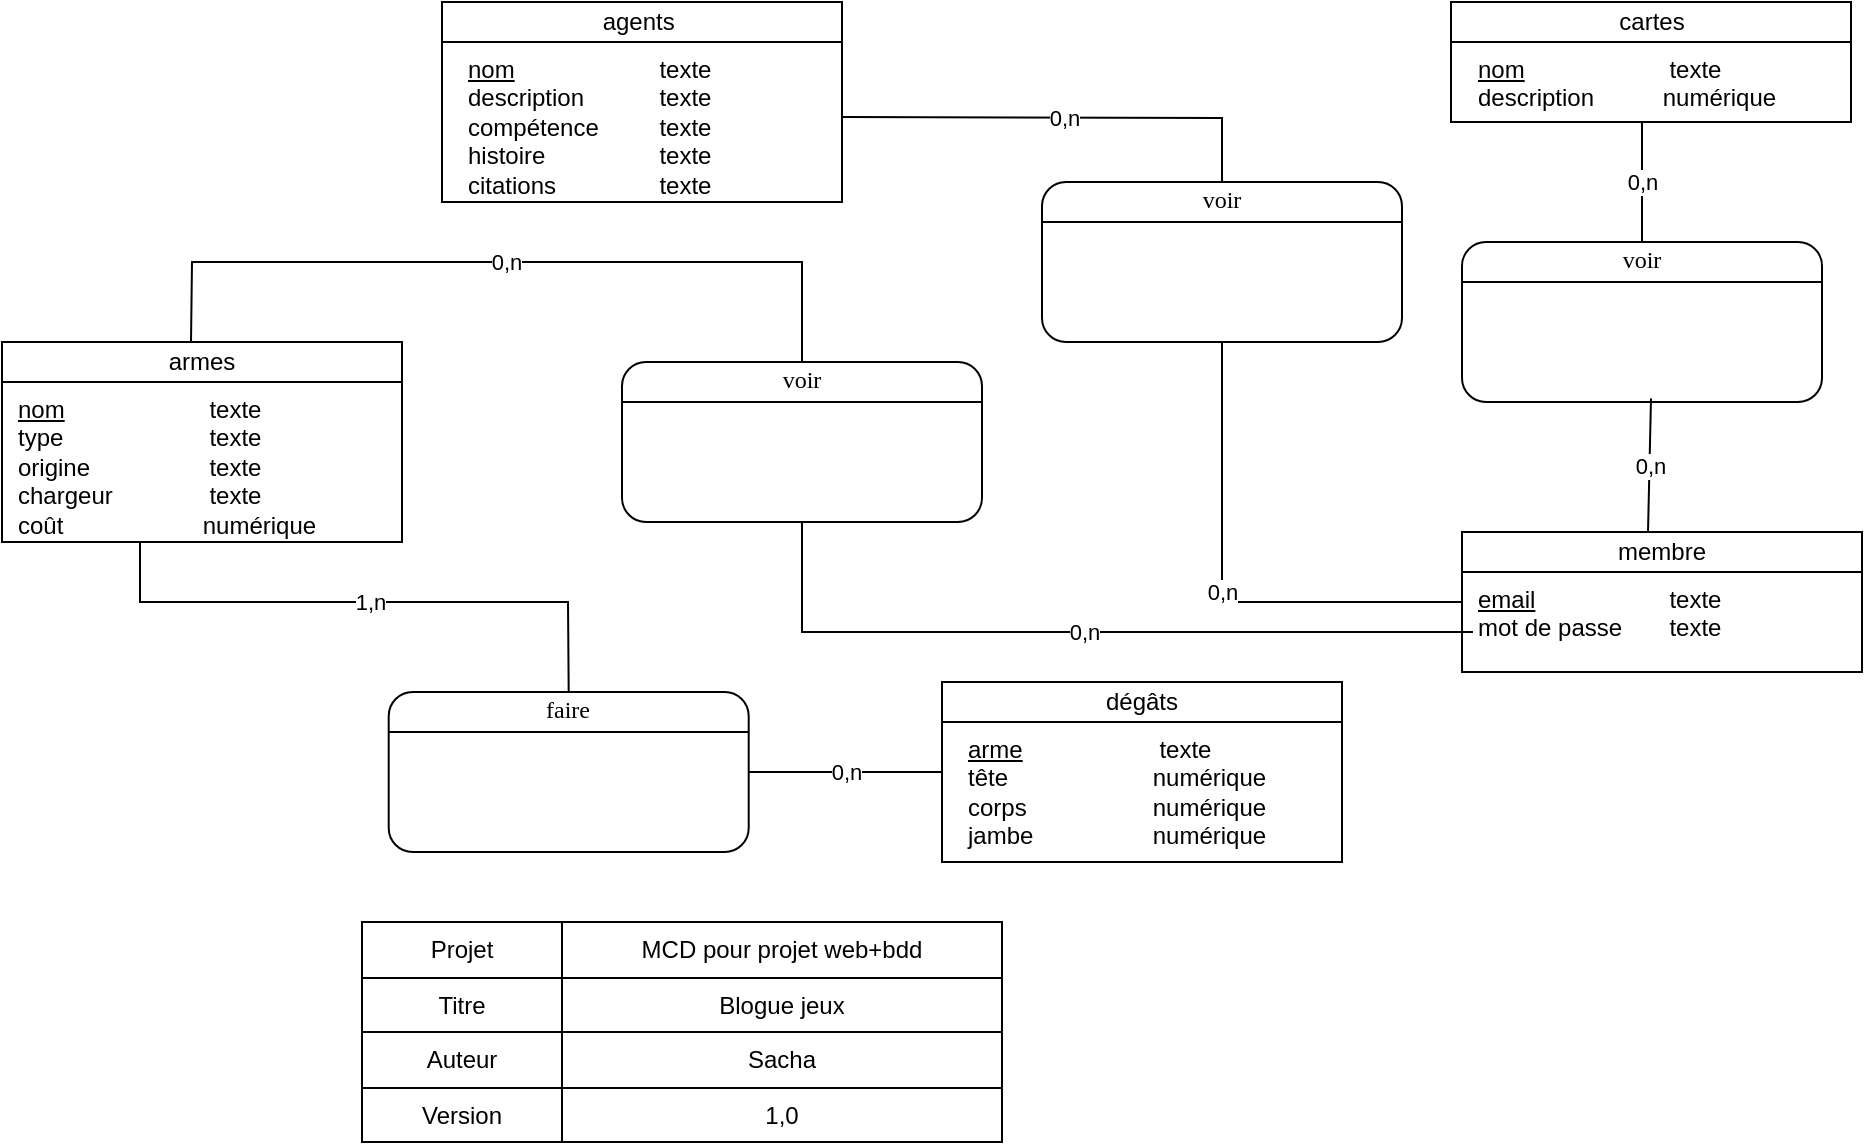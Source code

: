 <mxfile version="21.2.1" type="device">
  <diagram name="Page-1" id="i-YioCjFlm8NZLpOkcIJ">
    <mxGraphModel dx="1806" dy="502" grid="1" gridSize="10" guides="1" tooltips="1" connect="1" arrows="1" fold="1" page="1" pageScale="1" pageWidth="827" pageHeight="1169" math="0" shadow="0">
      <root>
        <mxCell id="0" />
        <mxCell id="1" parent="0" />
        <mxCell id="o52KqbpZfKcBIqm1EHPK-1" value="" style="shape=table;html=1;whiteSpace=wrap;startSize=0;container=1;collapsible=0;childLayout=tableLayout;" parent="1" vertex="1">
          <mxGeometry x="50" y="530" width="320" height="110" as="geometry" />
        </mxCell>
        <mxCell id="o52KqbpZfKcBIqm1EHPK-2" value="" style="shape=partialRectangle;html=1;whiteSpace=wrap;collapsible=0;dropTarget=0;pointerEvents=0;fillColor=none;top=0;left=0;bottom=0;right=0;points=[[0,0.5],[1,0.5]];portConstraint=eastwest;" parent="o52KqbpZfKcBIqm1EHPK-1" vertex="1">
          <mxGeometry width="320" height="28" as="geometry" />
        </mxCell>
        <mxCell id="o52KqbpZfKcBIqm1EHPK-3" value="Projet" style="shape=partialRectangle;html=1;whiteSpace=wrap;connectable=0;overflow=hidden;fillColor=none;top=0;left=0;bottom=0;right=0;" parent="o52KqbpZfKcBIqm1EHPK-2" vertex="1">
          <mxGeometry width="100" height="28" as="geometry">
            <mxRectangle width="100" height="28" as="alternateBounds" />
          </mxGeometry>
        </mxCell>
        <mxCell id="o52KqbpZfKcBIqm1EHPK-4" value="MCD pour projet web+bdd" style="shape=partialRectangle;html=1;whiteSpace=wrap;connectable=0;overflow=hidden;fillColor=none;top=0;left=0;bottom=0;right=0;" parent="o52KqbpZfKcBIqm1EHPK-2" vertex="1">
          <mxGeometry x="100" width="220" height="28" as="geometry">
            <mxRectangle width="220" height="28" as="alternateBounds" />
          </mxGeometry>
        </mxCell>
        <mxCell id="o52KqbpZfKcBIqm1EHPK-5" value="" style="shape=partialRectangle;html=1;whiteSpace=wrap;collapsible=0;dropTarget=0;pointerEvents=0;fillColor=none;top=0;left=0;bottom=0;right=0;points=[[0,0.5],[1,0.5]];portConstraint=eastwest;" parent="o52KqbpZfKcBIqm1EHPK-1" vertex="1">
          <mxGeometry y="28" width="320" height="27" as="geometry" />
        </mxCell>
        <mxCell id="o52KqbpZfKcBIqm1EHPK-6" value="Titre" style="shape=partialRectangle;html=1;whiteSpace=wrap;connectable=0;overflow=hidden;fillColor=none;top=0;left=0;bottom=0;right=0;" parent="o52KqbpZfKcBIqm1EHPK-5" vertex="1">
          <mxGeometry width="100" height="27" as="geometry">
            <mxRectangle width="100" height="27" as="alternateBounds" />
          </mxGeometry>
        </mxCell>
        <mxCell id="o52KqbpZfKcBIqm1EHPK-7" value="Blogue jeux" style="shape=partialRectangle;html=1;whiteSpace=wrap;connectable=0;overflow=hidden;fillColor=none;top=0;left=0;bottom=0;right=0;" parent="o52KqbpZfKcBIqm1EHPK-5" vertex="1">
          <mxGeometry x="100" width="220" height="27" as="geometry">
            <mxRectangle width="220" height="27" as="alternateBounds" />
          </mxGeometry>
        </mxCell>
        <mxCell id="o52KqbpZfKcBIqm1EHPK-8" value="" style="shape=partialRectangle;html=1;whiteSpace=wrap;collapsible=0;dropTarget=0;pointerEvents=0;fillColor=none;top=0;left=0;bottom=0;right=0;points=[[0,0.5],[1,0.5]];portConstraint=eastwest;" parent="o52KqbpZfKcBIqm1EHPK-1" vertex="1">
          <mxGeometry y="55" width="320" height="28" as="geometry" />
        </mxCell>
        <mxCell id="o52KqbpZfKcBIqm1EHPK-9" value="Auteur" style="shape=partialRectangle;html=1;whiteSpace=wrap;connectable=0;overflow=hidden;fillColor=none;top=0;left=0;bottom=0;right=0;" parent="o52KqbpZfKcBIqm1EHPK-8" vertex="1">
          <mxGeometry width="100" height="28" as="geometry">
            <mxRectangle width="100" height="28" as="alternateBounds" />
          </mxGeometry>
        </mxCell>
        <mxCell id="o52KqbpZfKcBIqm1EHPK-10" value="Sacha" style="shape=partialRectangle;html=1;whiteSpace=wrap;connectable=0;overflow=hidden;fillColor=none;top=0;left=0;bottom=0;right=0;" parent="o52KqbpZfKcBIqm1EHPK-8" vertex="1">
          <mxGeometry x="100" width="220" height="28" as="geometry">
            <mxRectangle width="220" height="28" as="alternateBounds" />
          </mxGeometry>
        </mxCell>
        <mxCell id="o52KqbpZfKcBIqm1EHPK-11" value="" style="shape=partialRectangle;html=1;whiteSpace=wrap;collapsible=0;dropTarget=0;pointerEvents=0;fillColor=none;top=0;left=0;bottom=0;right=0;points=[[0,0.5],[1,0.5]];portConstraint=eastwest;" parent="o52KqbpZfKcBIqm1EHPK-1" vertex="1">
          <mxGeometry y="83" width="320" height="27" as="geometry" />
        </mxCell>
        <mxCell id="o52KqbpZfKcBIqm1EHPK-12" value="Version" style="shape=partialRectangle;html=1;whiteSpace=wrap;connectable=0;overflow=hidden;fillColor=none;top=0;left=0;bottom=0;right=0;" parent="o52KqbpZfKcBIqm1EHPK-11" vertex="1">
          <mxGeometry width="100" height="27" as="geometry">
            <mxRectangle width="100" height="27" as="alternateBounds" />
          </mxGeometry>
        </mxCell>
        <mxCell id="o52KqbpZfKcBIqm1EHPK-13" value="1,0" style="shape=partialRectangle;html=1;whiteSpace=wrap;connectable=0;overflow=hidden;fillColor=none;top=0;left=0;bottom=0;right=0;" parent="o52KqbpZfKcBIqm1EHPK-11" vertex="1">
          <mxGeometry x="100" width="220" height="27" as="geometry">
            <mxRectangle width="220" height="27" as="alternateBounds" />
          </mxGeometry>
        </mxCell>
        <mxCell id="o52KqbpZfKcBIqm1EHPK-27" value="&lt;div style=&quot;box-sizing: border-box ; width: 100% ; padding: 2px&quot;&gt;&lt;br&gt;&lt;/div&gt;" style="verticalAlign=top;align=center;overflow=fill;html=1;rounded=0;shadow=0;comic=0;labelBackgroundColor=none;strokeColor=#000000;strokeWidth=1;fillColor=#ffffff;fontFamily=Verdana;fontSize=12;fontColor=#000000;" parent="1" vertex="1">
          <mxGeometry x="90" y="70" width="200" height="100" as="geometry" />
        </mxCell>
        <mxCell id="o52KqbpZfKcBIqm1EHPK-28" value="agents&amp;nbsp;" style="rounded=0;whiteSpace=wrap;html=1;" parent="1" vertex="1">
          <mxGeometry x="90" y="70" width="200" height="20" as="geometry" />
        </mxCell>
        <mxCell id="o52KqbpZfKcBIqm1EHPK-29" value="&lt;u&gt;nom&lt;br&gt;&lt;/u&gt;description&lt;br&gt;compétence&lt;br&gt;histoire&lt;br&gt;citations" style="text;html=1;strokeColor=none;fillColor=none;align=left;verticalAlign=top;whiteSpace=wrap;rounded=0;" parent="1" vertex="1">
          <mxGeometry x="101" y="90" width="90" height="60" as="geometry" />
        </mxCell>
        <mxCell id="o52KqbpZfKcBIqm1EHPK-30" value="&lt;span style=&quot;white-space: pre&quot;&gt; &lt;span style=&quot;white-space: pre&quot;&gt; &lt;/span&gt;&lt;/span&gt;texte&lt;br&gt;&lt;span style=&quot;white-space: pre&quot;&gt; &lt;span style=&quot;white-space: pre;&quot;&gt; &lt;/span&gt;&lt;/span&gt;texte&lt;br&gt;&lt;span style=&quot;white-space: pre&quot;&gt; &lt;span style=&quot;white-space: pre;&quot;&gt; &lt;/span&gt;&lt;/span&gt;texte&amp;nbsp;&lt;span style=&quot;white-space: pre&quot;&gt; &lt;/span&gt;&lt;br&gt;&lt;span style=&quot;white-space: pre&quot;&gt; &lt;/span&gt;&lt;span style=&quot;white-space: pre&quot;&gt; &lt;/span&gt;texte&lt;br&gt;&lt;span style=&quot;white-space: pre;&quot;&gt; &lt;/span&gt;&lt;span style=&quot;white-space: pre;&quot;&gt; &lt;/span&gt;texte&amp;nbsp;" style="text;html=1;strokeColor=none;fillColor=none;align=left;verticalAlign=top;whiteSpace=wrap;rounded=0;" parent="1" vertex="1">
          <mxGeometry x="190" y="90" width="100" height="50" as="geometry" />
        </mxCell>
        <mxCell id="o52KqbpZfKcBIqm1EHPK-31" value="&lt;div style=&quot;box-sizing: border-box ; width: 100% ; padding: 2px&quot;&gt;&lt;br&gt;&lt;/div&gt;" style="verticalAlign=top;align=center;overflow=fill;html=1;rounded=0;shadow=0;comic=0;labelBackgroundColor=none;strokeColor=#000000;strokeWidth=1;fillColor=#ffffff;fontFamily=Verdana;fontSize=12;fontColor=#000000;" parent="1" vertex="1">
          <mxGeometry x="594.5" y="70" width="200" height="60" as="geometry" />
        </mxCell>
        <mxCell id="o52KqbpZfKcBIqm1EHPK-32" value="cartes" style="rounded=0;whiteSpace=wrap;html=1;" parent="1" vertex="1">
          <mxGeometry x="594.5" y="70" width="200" height="20" as="geometry" />
        </mxCell>
        <mxCell id="o52KqbpZfKcBIqm1EHPK-33" value="&lt;u&gt;nom&lt;/u&gt;&lt;br&gt;description" style="text;html=1;strokeColor=none;fillColor=none;align=left;verticalAlign=top;whiteSpace=wrap;rounded=0;" parent="1" vertex="1">
          <mxGeometry x="605.5" y="90" width="90" height="60" as="geometry" />
        </mxCell>
        <mxCell id="o52KqbpZfKcBIqm1EHPK-34" value="&lt;span style=&quot;white-space: pre&quot;&gt; &lt;span style=&quot;white-space: pre&quot;&gt; &lt;/span&gt;&lt;/span&gt;texte&lt;br&gt;&lt;span style=&quot;white-space: pre&quot;&gt; &lt;/span&gt;numérique&lt;br&gt;&lt;span style=&quot;white-space: pre&quot;&gt; &lt;/span&gt;&lt;span style=&quot;white-space: pre&quot;&gt; &lt;/span&gt;&lt;br&gt;&lt;span style=&quot;white-space: pre&quot;&gt; &lt;/span&gt;&lt;span style=&quot;white-space: pre&quot;&gt; &lt;/span&gt;" style="text;html=1;strokeColor=none;fillColor=none;align=left;verticalAlign=top;whiteSpace=wrap;rounded=0;" parent="1" vertex="1">
          <mxGeometry x="694.5" y="90" width="100" height="50" as="geometry" />
        </mxCell>
        <mxCell id="o52KqbpZfKcBIqm1EHPK-35" value="&lt;div style=&quot;box-sizing: border-box ; width: 100% ; padding: 2px&quot;&gt;&lt;br&gt;&lt;/div&gt;" style="verticalAlign=top;align=center;overflow=fill;html=1;rounded=0;shadow=0;comic=0;labelBackgroundColor=none;strokeColor=#000000;strokeWidth=1;fillColor=#ffffff;fontFamily=Verdana;fontSize=12;fontColor=#000000;" parent="1" vertex="1">
          <mxGeometry x="-130" y="240" width="200" height="100" as="geometry" />
        </mxCell>
        <mxCell id="o52KqbpZfKcBIqm1EHPK-36" value="armes" style="rounded=0;whiteSpace=wrap;html=1;" parent="1" vertex="1">
          <mxGeometry x="-130" y="240" width="200" height="20" as="geometry" />
        </mxCell>
        <mxCell id="o52KqbpZfKcBIqm1EHPK-37" value="&lt;u&gt;nom&lt;/u&gt;&lt;br&gt;type&lt;br&gt;origine&amp;nbsp;&lt;br&gt;chargeur&lt;br&gt;coût" style="text;html=1;strokeColor=none;fillColor=none;align=left;verticalAlign=top;whiteSpace=wrap;rounded=0;" parent="1" vertex="1">
          <mxGeometry x="-124.5" y="260" width="90" height="60" as="geometry" />
        </mxCell>
        <mxCell id="o52KqbpZfKcBIqm1EHPK-38" value="&lt;span style=&quot;white-space: pre&quot;&gt; &lt;span style=&quot;white-space: pre&quot;&gt; &lt;/span&gt;&lt;/span&gt;texte&lt;br&gt;&lt;span style=&quot;white-space: pre&quot;&gt; &lt;span style=&quot;white-space: pre;&quot;&gt; &lt;/span&gt;&lt;/span&gt;texte&lt;br&gt;&lt;span style=&quot;white-space: pre&quot;&gt; &lt;span style=&quot;white-space: pre;&quot;&gt; &lt;/span&gt;&lt;/span&gt;texte&lt;br&gt;&lt;span style=&quot;white-space: pre&quot;&gt; &lt;/span&gt;&lt;span style=&quot;white-space: pre&quot;&gt; &lt;/span&gt;texte&lt;br&gt;&lt;span style=&quot;white-space: pre;&quot;&gt; &lt;/span&gt;numérique" style="text;html=1;strokeColor=none;fillColor=none;align=left;verticalAlign=top;whiteSpace=wrap;rounded=0;" parent="1" vertex="1">
          <mxGeometry x="-35.5" y="260" width="100" height="50" as="geometry" />
        </mxCell>
        <mxCell id="o52KqbpZfKcBIqm1EHPK-39" value="&lt;div style=&quot;box-sizing: border-box ; width: 100% ; padding: 2px&quot;&gt;&lt;br&gt;&lt;/div&gt;" style="verticalAlign=top;align=center;overflow=fill;html=1;rounded=0;shadow=0;comic=0;labelBackgroundColor=none;strokeColor=#000000;strokeWidth=1;fillColor=#ffffff;fontFamily=Verdana;fontSize=12;fontColor=#000000;" parent="1" vertex="1">
          <mxGeometry x="600" y="335" width="200" height="70" as="geometry" />
        </mxCell>
        <mxCell id="o52KqbpZfKcBIqm1EHPK-41" value="&lt;u&gt;email&lt;/u&gt;&lt;br&gt;mot de passe" style="text;html=1;strokeColor=none;fillColor=none;align=left;verticalAlign=top;whiteSpace=wrap;rounded=0;" parent="1" vertex="1">
          <mxGeometry x="605.5" y="355" width="90" height="60" as="geometry" />
        </mxCell>
        <mxCell id="o52KqbpZfKcBIqm1EHPK-42" value="&lt;span style=&quot;white-space: pre&quot;&gt; &lt;span style=&quot;white-space: pre&quot;&gt; &lt;/span&gt;&lt;/span&gt;texte&lt;br&gt;&lt;span style=&quot;white-space: pre&quot;&gt; &lt;span style=&quot;white-space: pre;&quot;&gt; &lt;/span&gt;t&lt;/span&gt;exte&lt;br&gt;&lt;span style=&quot;white-space: pre&quot;&gt; &lt;/span&gt;&lt;span style=&quot;white-space: pre&quot;&gt; &lt;/span&gt;&lt;br&gt;&lt;span style=&quot;white-space: pre&quot;&gt; &lt;/span&gt;&lt;span style=&quot;white-space: pre&quot;&gt; &lt;/span&gt;" style="text;html=1;strokeColor=none;fillColor=none;align=left;verticalAlign=top;whiteSpace=wrap;rounded=0;" parent="1" vertex="1">
          <mxGeometry x="694.5" y="355" width="100" height="50" as="geometry" />
        </mxCell>
        <mxCell id="o52KqbpZfKcBIqm1EHPK-40" value="membre" style="rounded=0;whiteSpace=wrap;html=1;" parent="1" vertex="1">
          <mxGeometry x="600" y="335" width="200" height="20" as="geometry" />
        </mxCell>
        <mxCell id="o52KqbpZfKcBIqm1EHPK-43" value="&lt;div style=&quot;box-sizing: border-box ; width: 100% ; padding: 2px&quot;&gt;&lt;br&gt;&lt;/div&gt;" style="verticalAlign=top;align=center;overflow=fill;html=1;rounded=0;shadow=0;comic=0;labelBackgroundColor=none;strokeColor=#000000;strokeWidth=1;fillColor=#ffffff;fontFamily=Verdana;fontSize=12;fontColor=#000000;" parent="1" vertex="1">
          <mxGeometry x="340" y="410" width="200" height="90" as="geometry" />
        </mxCell>
        <mxCell id="o52KqbpZfKcBIqm1EHPK-44" value="dégâts" style="rounded=0;whiteSpace=wrap;html=1;" parent="1" vertex="1">
          <mxGeometry x="340" y="410" width="200" height="20" as="geometry" />
        </mxCell>
        <mxCell id="o52KqbpZfKcBIqm1EHPK-45" value="&lt;u&gt;arme&lt;br&gt;&lt;/u&gt;tête&lt;br&gt;corps&lt;br&gt;jambe&lt;br&gt;" style="text;html=1;strokeColor=none;fillColor=none;align=left;verticalAlign=top;whiteSpace=wrap;rounded=0;" parent="1" vertex="1">
          <mxGeometry x="351" y="430" width="90" height="60" as="geometry" />
        </mxCell>
        <mxCell id="o52KqbpZfKcBIqm1EHPK-46" value="&lt;span style=&quot;white-space: pre&quot;&gt; &lt;span style=&quot;white-space: pre&quot;&gt; &lt;/span&gt;&lt;/span&gt;texte&lt;br&gt;&lt;span style=&quot;white-space: pre&quot;&gt; &lt;/span&gt;numérique&lt;br&gt;&lt;span style=&quot;white-space: pre&quot;&gt; &lt;/span&gt;numérique&amp;nbsp;&lt;br&gt;&lt;span style=&quot;white-space: pre&quot;&gt; &lt;/span&gt;numérique&amp;nbsp;" style="text;html=1;strokeColor=none;fillColor=none;align=left;verticalAlign=top;whiteSpace=wrap;rounded=0;" parent="1" vertex="1">
          <mxGeometry x="440" y="430" width="100" height="50" as="geometry" />
        </mxCell>
        <mxCell id="o52KqbpZfKcBIqm1EHPK-48" value="&lt;div style=&quot;box-sizing: border-box ; width: 100% ; padding: 2px&quot;&gt;faire&lt;/div&gt;" style="verticalAlign=top;align=center;overflow=fill;html=1;rounded=1;shadow=0;comic=0;labelBackgroundColor=none;strokeColor=#000000;strokeWidth=1;fillColor=#ffffff;fontFamily=Verdana;fontSize=12;fontColor=#000000;" parent="1" vertex="1">
          <mxGeometry x="63.35" y="415" width="180" height="80" as="geometry" />
        </mxCell>
        <mxCell id="o52KqbpZfKcBIqm1EHPK-50" value="" style="endArrow=none;html=1;entryX=1;entryY=0.25;entryDx=0;entryDy=0;exitX=0;exitY=0.25;exitDx=0;exitDy=0;" parent="1" source="o52KqbpZfKcBIqm1EHPK-48" target="o52KqbpZfKcBIqm1EHPK-48" edge="1">
          <mxGeometry width="50" height="50" relative="1" as="geometry">
            <mxPoint x="-48.15" y="575" as="sourcePoint" />
            <mxPoint x="1.85" y="525" as="targetPoint" />
          </mxGeometry>
        </mxCell>
        <mxCell id="o52KqbpZfKcBIqm1EHPK-57" value="1,n" style="endArrow=none;html=1;rounded=0;exitX=0.5;exitY=0;exitDx=0;exitDy=0;entryX=0.345;entryY=1.002;entryDx=0;entryDy=0;entryPerimeter=0;" parent="1" source="o52KqbpZfKcBIqm1EHPK-48" target="o52KqbpZfKcBIqm1EHPK-35" edge="1">
          <mxGeometry width="50" height="50" relative="1" as="geometry">
            <mxPoint x="153.18" y="381.82" as="sourcePoint" />
            <mxPoint x="-40" y="380" as="targetPoint" />
            <Array as="points">
              <mxPoint x="153" y="370" />
              <mxPoint x="-61" y="370" />
            </Array>
          </mxGeometry>
        </mxCell>
        <mxCell id="o52KqbpZfKcBIqm1EHPK-58" value="0,n" style="endArrow=none;html=1;rounded=0;entryX=0;entryY=0.5;entryDx=0;entryDy=0;exitX=1;exitY=0.5;exitDx=0;exitDy=0;" parent="1" source="o52KqbpZfKcBIqm1EHPK-48" target="o52KqbpZfKcBIqm1EHPK-43" edge="1">
          <mxGeometry width="50" height="50" relative="1" as="geometry">
            <mxPoint x="250" y="460" as="sourcePoint" />
            <mxPoint x="380" y="440" as="targetPoint" />
          </mxGeometry>
        </mxCell>
        <mxCell id="o52KqbpZfKcBIqm1EHPK-59" value="&lt;div style=&quot;box-sizing: border-box ; width: 100% ; padding: 2px&quot;&gt;voir&lt;/div&gt;" style="verticalAlign=top;align=center;overflow=fill;html=1;rounded=1;shadow=0;comic=0;labelBackgroundColor=none;strokeColor=#000000;strokeWidth=1;fillColor=#ffffff;fontFamily=Verdana;fontSize=12;fontColor=#000000;" parent="1" vertex="1">
          <mxGeometry x="600" y="190" width="180" height="80" as="geometry" />
        </mxCell>
        <mxCell id="o52KqbpZfKcBIqm1EHPK-60" value="" style="endArrow=none;html=1;entryX=1;entryY=0.25;entryDx=0;entryDy=0;exitX=0;exitY=0.25;exitDx=0;exitDy=0;" parent="1" source="o52KqbpZfKcBIqm1EHPK-59" target="o52KqbpZfKcBIqm1EHPK-59" edge="1">
          <mxGeometry width="50" height="50" relative="1" as="geometry">
            <mxPoint x="81.85" y="605" as="sourcePoint" />
            <mxPoint x="131.85" y="555" as="targetPoint" />
          </mxGeometry>
        </mxCell>
        <mxCell id="o52KqbpZfKcBIqm1EHPK-61" value="0,n" style="endArrow=none;html=1;rounded=0;exitX=0.465;exitY=0.016;exitDx=0;exitDy=0;exitPerimeter=0;" parent="1" source="o52KqbpZfKcBIqm1EHPK-40" edge="1">
          <mxGeometry width="50" height="50" relative="1" as="geometry">
            <mxPoint x="644.5" y="318.18" as="sourcePoint" />
            <mxPoint x="694.5" y="268.18" as="targetPoint" />
          </mxGeometry>
        </mxCell>
        <mxCell id="o52KqbpZfKcBIqm1EHPK-64" value="0,n" style="endArrow=none;html=1;rounded=0;" parent="1" source="o52KqbpZfKcBIqm1EHPK-59" edge="1">
          <mxGeometry width="50" height="50" relative="1" as="geometry">
            <mxPoint x="650" y="180" as="sourcePoint" />
            <mxPoint x="690" y="130" as="targetPoint" />
          </mxGeometry>
        </mxCell>
        <mxCell id="o52KqbpZfKcBIqm1EHPK-67" value="&lt;div style=&quot;box-sizing: border-box ; width: 100% ; padding: 2px&quot;&gt;voir&lt;/div&gt;" style="verticalAlign=top;align=center;overflow=fill;html=1;rounded=1;shadow=0;comic=0;labelBackgroundColor=none;strokeColor=#000000;strokeWidth=1;fillColor=#ffffff;fontFamily=Verdana;fontSize=12;fontColor=#000000;" parent="1" vertex="1">
          <mxGeometry x="390" y="160" width="180" height="80" as="geometry" />
        </mxCell>
        <mxCell id="o52KqbpZfKcBIqm1EHPK-68" value="" style="endArrow=none;html=1;entryX=1;entryY=0.25;entryDx=0;entryDy=0;exitX=0;exitY=0.25;exitDx=0;exitDy=0;" parent="1" source="o52KqbpZfKcBIqm1EHPK-67" target="o52KqbpZfKcBIqm1EHPK-67" edge="1">
          <mxGeometry width="50" height="50" relative="1" as="geometry">
            <mxPoint x="-178.15" y="615" as="sourcePoint" />
            <mxPoint x="-128.15" y="565" as="targetPoint" />
          </mxGeometry>
        </mxCell>
        <mxCell id="o52KqbpZfKcBIqm1EHPK-69" value="0,n" style="endArrow=none;html=1;rounded=0;exitX=0.5;exitY=1;exitDx=0;exitDy=0;" parent="1" source="o52KqbpZfKcBIqm1EHPK-67" edge="1">
          <mxGeometry width="50" height="50" relative="1" as="geometry">
            <mxPoint x="550" y="420" as="sourcePoint" />
            <mxPoint x="600" y="370" as="targetPoint" />
            <Array as="points">
              <mxPoint x="480" y="370" />
            </Array>
          </mxGeometry>
        </mxCell>
        <mxCell id="o52KqbpZfKcBIqm1EHPK-70" value="0,n" style="endArrow=none;html=1;rounded=0;entryX=1;entryY=0.75;entryDx=0;entryDy=0;exitX=0.5;exitY=0;exitDx=0;exitDy=0;" parent="1" source="o52KqbpZfKcBIqm1EHPK-67" target="o52KqbpZfKcBIqm1EHPK-30" edge="1">
          <mxGeometry width="50" height="50" relative="1" as="geometry">
            <mxPoint x="430" y="200" as="sourcePoint" />
            <mxPoint x="480" y="150" as="targetPoint" />
            <Array as="points">
              <mxPoint x="480" y="128" />
            </Array>
          </mxGeometry>
        </mxCell>
        <mxCell id="o52KqbpZfKcBIqm1EHPK-75" value="&lt;div style=&quot;box-sizing: border-box ; width: 100% ; padding: 2px&quot;&gt;voir&lt;/div&gt;" style="verticalAlign=top;align=center;overflow=fill;html=1;rounded=1;shadow=0;comic=0;labelBackgroundColor=none;strokeColor=#000000;strokeWidth=1;fillColor=#ffffff;fontFamily=Verdana;fontSize=12;fontColor=#000000;" parent="1" vertex="1">
          <mxGeometry x="180" y="250" width="180" height="80" as="geometry" />
        </mxCell>
        <mxCell id="o52KqbpZfKcBIqm1EHPK-76" value="" style="endArrow=none;html=1;entryX=1;entryY=0.25;entryDx=0;entryDy=0;exitX=0;exitY=0.25;exitDx=0;exitDy=0;" parent="1" source="o52KqbpZfKcBIqm1EHPK-75" target="o52KqbpZfKcBIqm1EHPK-75" edge="1">
          <mxGeometry width="50" height="50" relative="1" as="geometry">
            <mxPoint x="-338.15" y="665" as="sourcePoint" />
            <mxPoint x="-288.15" y="615" as="targetPoint" />
          </mxGeometry>
        </mxCell>
        <mxCell id="o52KqbpZfKcBIqm1EHPK-77" value="0,n" style="endArrow=none;html=1;rounded=0;entryX=0.5;entryY=0;entryDx=0;entryDy=0;" parent="1" target="o52KqbpZfKcBIqm1EHPK-75" edge="1">
          <mxGeometry width="50" height="50" relative="1" as="geometry">
            <mxPoint x="-35.5" y="240" as="sourcePoint" />
            <mxPoint x="14.5" y="190" as="targetPoint" />
            <Array as="points">
              <mxPoint x="-35" y="200" />
              <mxPoint x="270" y="200" />
            </Array>
          </mxGeometry>
        </mxCell>
        <mxCell id="o52KqbpZfKcBIqm1EHPK-78" value="0,n" style="endArrow=none;html=1;rounded=0;exitX=0.5;exitY=1;exitDx=0;exitDy=0;" parent="1" source="o52KqbpZfKcBIqm1EHPK-75" target="o52KqbpZfKcBIqm1EHPK-41" edge="1">
          <mxGeometry width="50" height="50" relative="1" as="geometry">
            <mxPoint x="330" y="400" as="sourcePoint" />
            <mxPoint x="380" y="350" as="targetPoint" />
            <Array as="points">
              <mxPoint x="270" y="385" />
            </Array>
          </mxGeometry>
        </mxCell>
      </root>
    </mxGraphModel>
  </diagram>
</mxfile>

